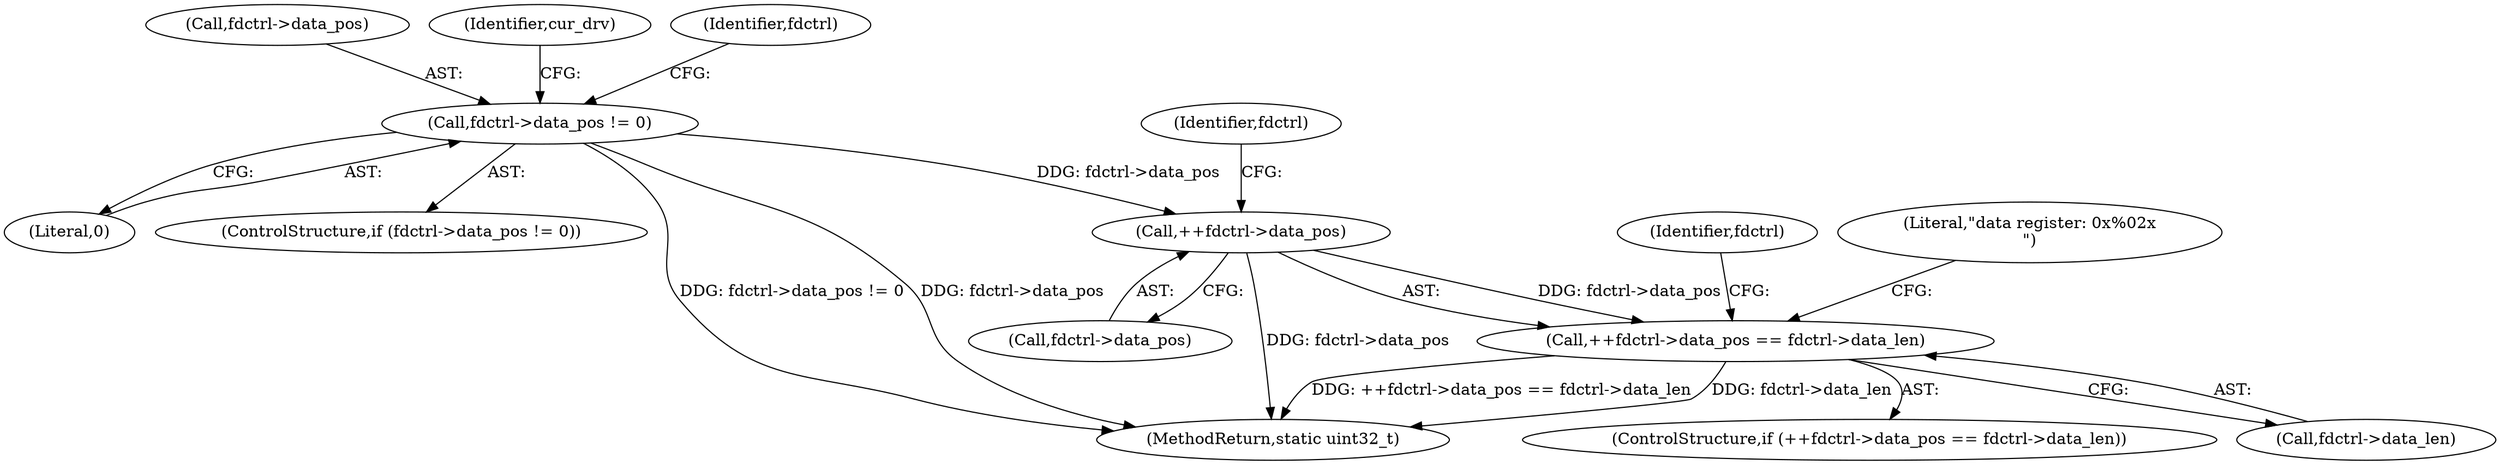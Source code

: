 digraph "0_qemu_e907746266721f305d67bc0718795fedee2e824c_0@pointer" {
"1000209" [label="(Call,++fdctrl->data_pos == fdctrl->data_len)"];
"1000210" [label="(Call,++fdctrl->data_pos)"];
"1000160" [label="(Call,fdctrl->data_pos != 0)"];
"1000209" [label="(Call,++fdctrl->data_pos == fdctrl->data_len)"];
"1000161" [label="(Call,fdctrl->data_pos)"];
"1000164" [label="(Literal,0)"];
"1000208" [label="(ControlStructure,if (++fdctrl->data_pos == fdctrl->data_len))"];
"1000159" [label="(ControlStructure,if (fdctrl->data_pos != 0))"];
"1000246" [label="(MethodReturn,static uint32_t)"];
"1000211" [label="(Call,fdctrl->data_pos)"];
"1000160" [label="(Call,fdctrl->data_pos != 0)"];
"1000181" [label="(Identifier,cur_drv)"];
"1000220" [label="(Identifier,fdctrl)"];
"1000168" [label="(Identifier,fdctrl)"];
"1000242" [label="(Literal,\"data register: 0x%02x\n\")"];
"1000215" [label="(Identifier,fdctrl)"];
"1000214" [label="(Call,fdctrl->data_len)"];
"1000210" [label="(Call,++fdctrl->data_pos)"];
"1000209" -> "1000208"  [label="AST: "];
"1000209" -> "1000214"  [label="CFG: "];
"1000210" -> "1000209"  [label="AST: "];
"1000214" -> "1000209"  [label="AST: "];
"1000220" -> "1000209"  [label="CFG: "];
"1000242" -> "1000209"  [label="CFG: "];
"1000209" -> "1000246"  [label="DDG: ++fdctrl->data_pos == fdctrl->data_len"];
"1000209" -> "1000246"  [label="DDG: fdctrl->data_len"];
"1000210" -> "1000209"  [label="DDG: fdctrl->data_pos"];
"1000210" -> "1000211"  [label="CFG: "];
"1000211" -> "1000210"  [label="AST: "];
"1000215" -> "1000210"  [label="CFG: "];
"1000210" -> "1000246"  [label="DDG: fdctrl->data_pos"];
"1000160" -> "1000210"  [label="DDG: fdctrl->data_pos"];
"1000160" -> "1000159"  [label="AST: "];
"1000160" -> "1000164"  [label="CFG: "];
"1000161" -> "1000160"  [label="AST: "];
"1000164" -> "1000160"  [label="AST: "];
"1000168" -> "1000160"  [label="CFG: "];
"1000181" -> "1000160"  [label="CFG: "];
"1000160" -> "1000246"  [label="DDG: fdctrl->data_pos != 0"];
"1000160" -> "1000246"  [label="DDG: fdctrl->data_pos"];
}
